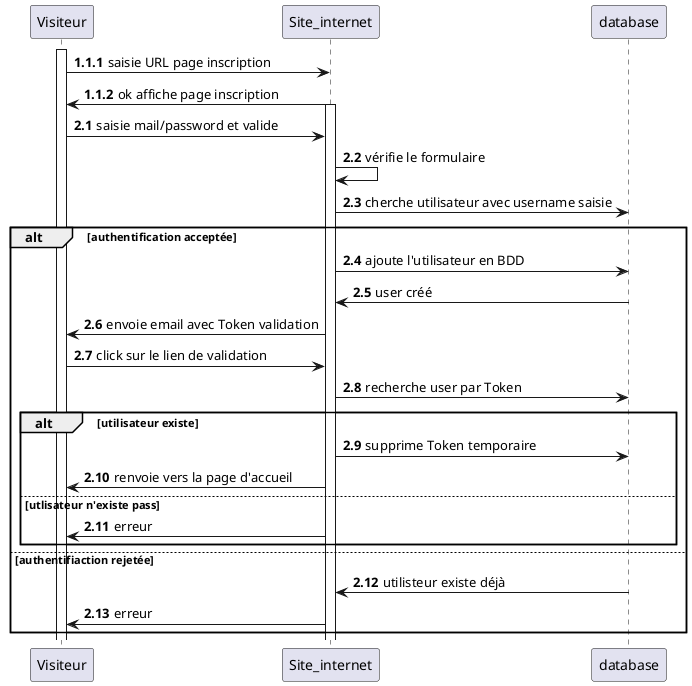 @startuml
'https://plantuml.com/sequence-diagram



autonumber 1.1.1
activate Visiteur
Visiteur -> Site_internet: saisie URL page inscription
Site_internet -> Visiteur: ok affiche page inscription

autonumber 2.1
activate Site_internet
Visiteur -> Site_internet: saisie mail/password et valide
Site_internet-> Site_internet: vérifie le formulaire
Site_internet -> database: cherche utilisateur avec username saisie


alt authentification acceptée

Site_internet->database: ajoute l'utilisateur en BDD
database->Site_internet: user créé
Site_internet->Visiteur: envoie email avec Token validation
Visiteur->Site_internet: click sur le lien de validation
Site_internet->database: recherche user par Token
alt utilisateur existe
Site_internet->database: supprime Token temporaire
Site_internet->Visiteur: renvoie vers la page d'accueil
else utlisateur n'existe pass
Site_internet->Visiteur : erreur
end
else authentifiaction rejetée
database->Site_internet : utilisteur existe déjà
Site_internet -> Visiteur: erreur

end

@enduml